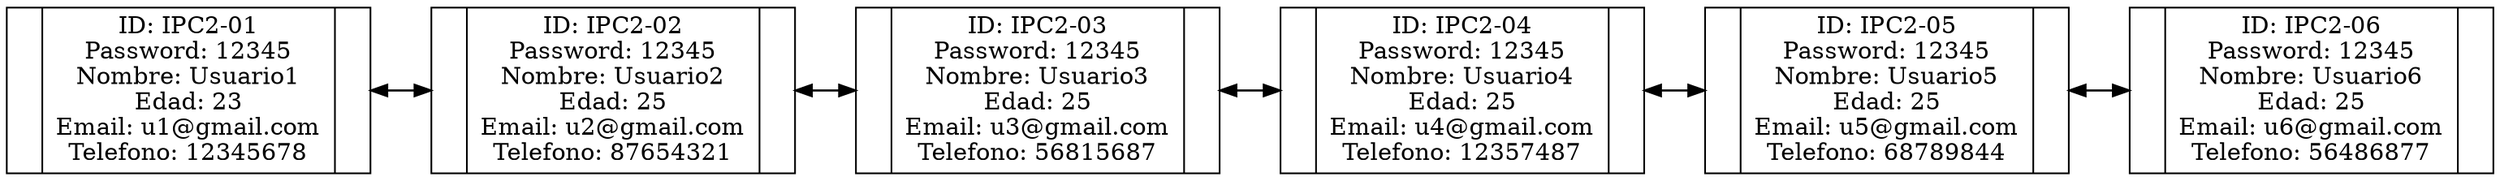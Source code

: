 digraph G {
  rankdir=LR;
  node [shape = record, height = .1]
node0 [label = "{<f1>| ID: IPC2-01\nPassword: 12345\nNombre: Usuario1\nEdad: 23\nEmail: u1@gmail.com\nTelefono: 12345678|<f2>}"];
node1 [label = "{<f1>| ID: IPC2-02\nPassword: 12345\nNombre: Usuario2\nEdad: 25\nEmail: u2@gmail.com\nTelefono: 87654321|<f2>}"];
node2 [label = "{<f1>| ID: IPC2-03\nPassword: 12345\nNombre: Usuario3\nEdad: 25\nEmail: u3@gmail.com\nTelefono: 56815687|<f2>}"];
node3 [label = "{<f1>| ID: IPC2-04\nPassword: 12345\nNombre: Usuario4\nEdad: 25\nEmail: u4@gmail.com\nTelefono: 12357487|<f2>}"];
node4 [label = "{<f1>| ID: IPC2-05\nPassword: 12345\nNombre: Usuario5\nEdad: 25\nEmail: u5@gmail.com\nTelefono: 68789844|<f2>}"];
node5 [label = "{<f1>| ID: IPC2-06\nPassword: 12345\nNombre: Usuario6\nEdad: 25\nEmail: u6@gmail.com\nTelefono: 56486877|<f2>}"];
node0:f2 -> node1:f1;
node1:f1 -> node0:f2;
node1:f2 -> node2:f1;
node2:f1 -> node1:f2;
node2:f2 -> node3:f1;
node3:f1 -> node2:f2;
node3:f2 -> node4:f1;
node4:f1 -> node3:f2;
node4:f2 -> node5:f1;
node5:f1 -> node4:f2;
}